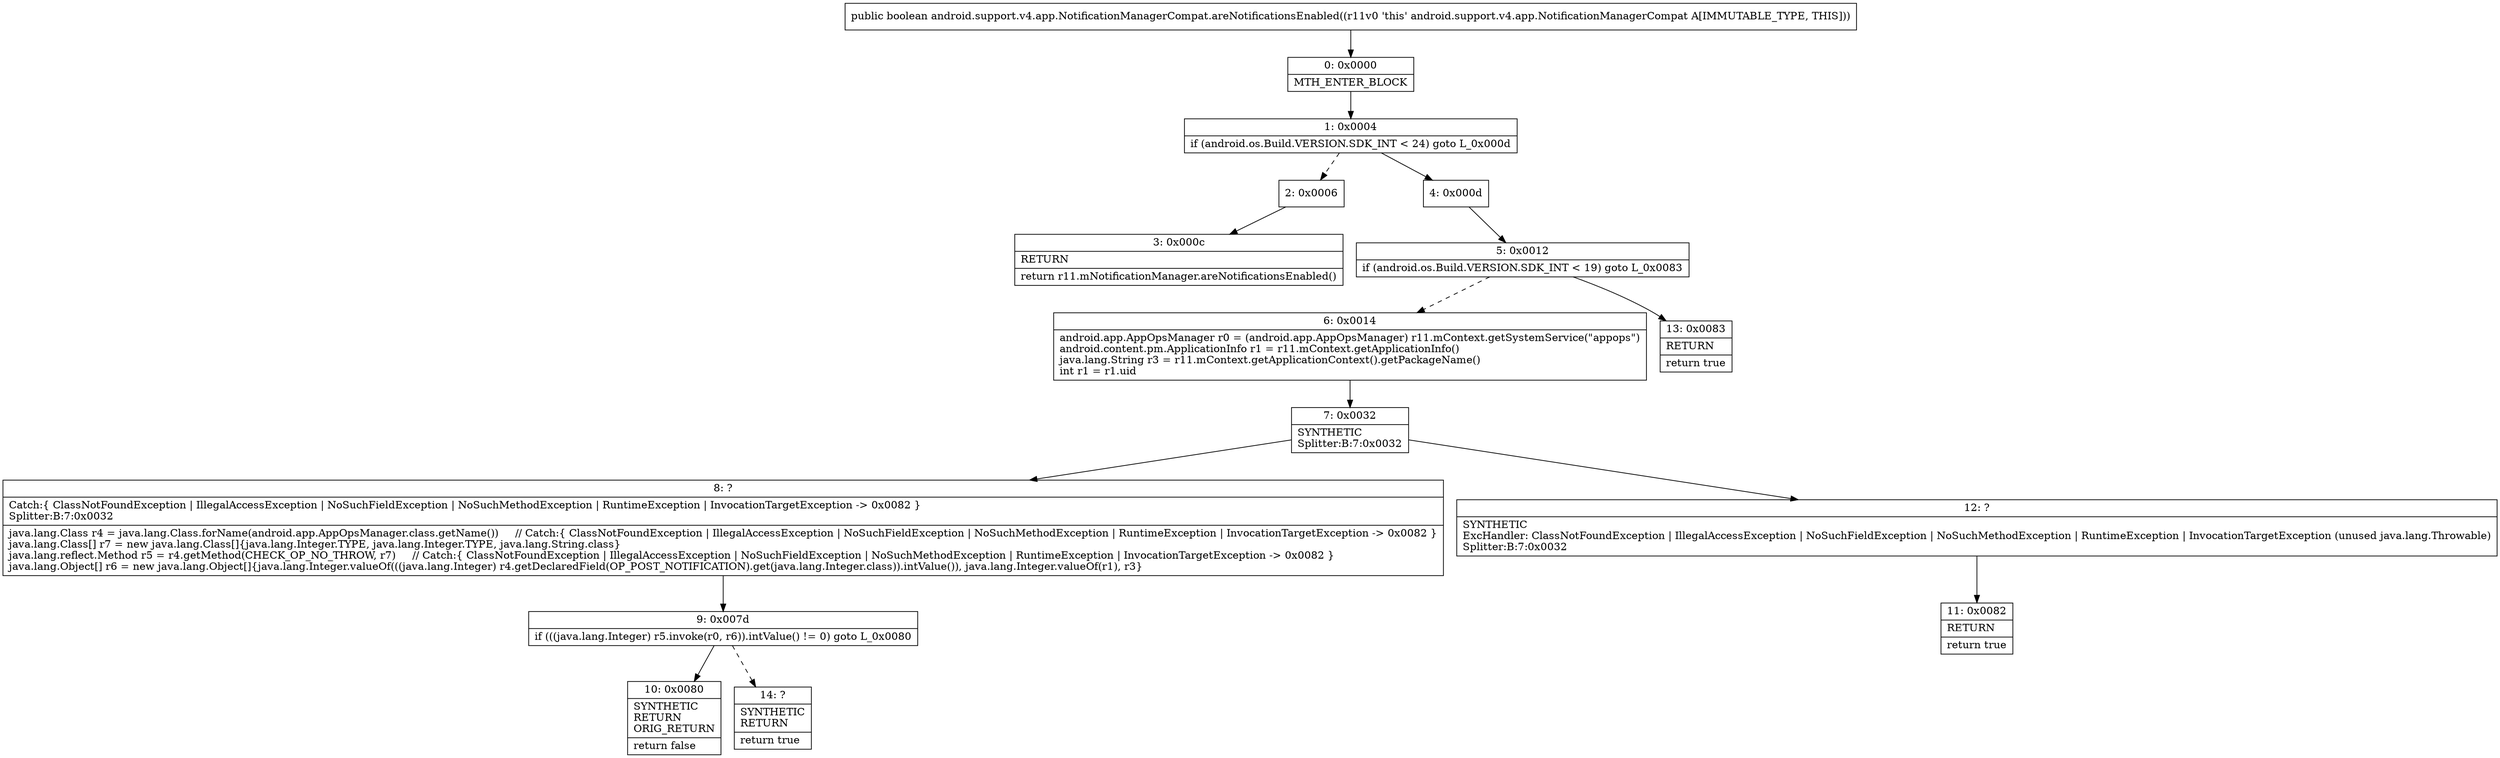 digraph "CFG forandroid.support.v4.app.NotificationManagerCompat.areNotificationsEnabled()Z" {
Node_0 [shape=record,label="{0\:\ 0x0000|MTH_ENTER_BLOCK\l}"];
Node_1 [shape=record,label="{1\:\ 0x0004|if (android.os.Build.VERSION.SDK_INT \< 24) goto L_0x000d\l}"];
Node_2 [shape=record,label="{2\:\ 0x0006}"];
Node_3 [shape=record,label="{3\:\ 0x000c|RETURN\l|return r11.mNotificationManager.areNotificationsEnabled()\l}"];
Node_4 [shape=record,label="{4\:\ 0x000d}"];
Node_5 [shape=record,label="{5\:\ 0x0012|if (android.os.Build.VERSION.SDK_INT \< 19) goto L_0x0083\l}"];
Node_6 [shape=record,label="{6\:\ 0x0014|android.app.AppOpsManager r0 = (android.app.AppOpsManager) r11.mContext.getSystemService(\"appops\")\landroid.content.pm.ApplicationInfo r1 = r11.mContext.getApplicationInfo()\ljava.lang.String r3 = r11.mContext.getApplicationContext().getPackageName()\lint r1 = r1.uid\l}"];
Node_7 [shape=record,label="{7\:\ 0x0032|SYNTHETIC\lSplitter:B:7:0x0032\l}"];
Node_8 [shape=record,label="{8\:\ ?|Catch:\{ ClassNotFoundException \| IllegalAccessException \| NoSuchFieldException \| NoSuchMethodException \| RuntimeException \| InvocationTargetException \-\> 0x0082 \}\lSplitter:B:7:0x0032\l|java.lang.Class r4 = java.lang.Class.forName(android.app.AppOpsManager.class.getName())     \/\/ Catch:\{ ClassNotFoundException \| IllegalAccessException \| NoSuchFieldException \| NoSuchMethodException \| RuntimeException \| InvocationTargetException \-\> 0x0082 \}\ljava.lang.Class[] r7 = new java.lang.Class[]\{java.lang.Integer.TYPE, java.lang.Integer.TYPE, java.lang.String.class\}\ljava.lang.reflect.Method r5 = r4.getMethod(CHECK_OP_NO_THROW, r7)     \/\/ Catch:\{ ClassNotFoundException \| IllegalAccessException \| NoSuchFieldException \| NoSuchMethodException \| RuntimeException \| InvocationTargetException \-\> 0x0082 \}\ljava.lang.Object[] r6 = new java.lang.Object[]\{java.lang.Integer.valueOf(((java.lang.Integer) r4.getDeclaredField(OP_POST_NOTIFICATION).get(java.lang.Integer.class)).intValue()), java.lang.Integer.valueOf(r1), r3\}\l}"];
Node_9 [shape=record,label="{9\:\ 0x007d|if (((java.lang.Integer) r5.invoke(r0, r6)).intValue() != 0) goto L_0x0080\l}"];
Node_10 [shape=record,label="{10\:\ 0x0080|SYNTHETIC\lRETURN\lORIG_RETURN\l|return false\l}"];
Node_11 [shape=record,label="{11\:\ 0x0082|RETURN\l|return true\l}"];
Node_12 [shape=record,label="{12\:\ ?|SYNTHETIC\lExcHandler: ClassNotFoundException \| IllegalAccessException \| NoSuchFieldException \| NoSuchMethodException \| RuntimeException \| InvocationTargetException (unused java.lang.Throwable)\lSplitter:B:7:0x0032\l}"];
Node_13 [shape=record,label="{13\:\ 0x0083|RETURN\l|return true\l}"];
Node_14 [shape=record,label="{14\:\ ?|SYNTHETIC\lRETURN\l|return true\l}"];
MethodNode[shape=record,label="{public boolean android.support.v4.app.NotificationManagerCompat.areNotificationsEnabled((r11v0 'this' android.support.v4.app.NotificationManagerCompat A[IMMUTABLE_TYPE, THIS])) }"];
MethodNode -> Node_0;
Node_0 -> Node_1;
Node_1 -> Node_2[style=dashed];
Node_1 -> Node_4;
Node_2 -> Node_3;
Node_4 -> Node_5;
Node_5 -> Node_6[style=dashed];
Node_5 -> Node_13;
Node_6 -> Node_7;
Node_7 -> Node_8;
Node_7 -> Node_12;
Node_8 -> Node_9;
Node_9 -> Node_10;
Node_9 -> Node_14[style=dashed];
Node_12 -> Node_11;
}

